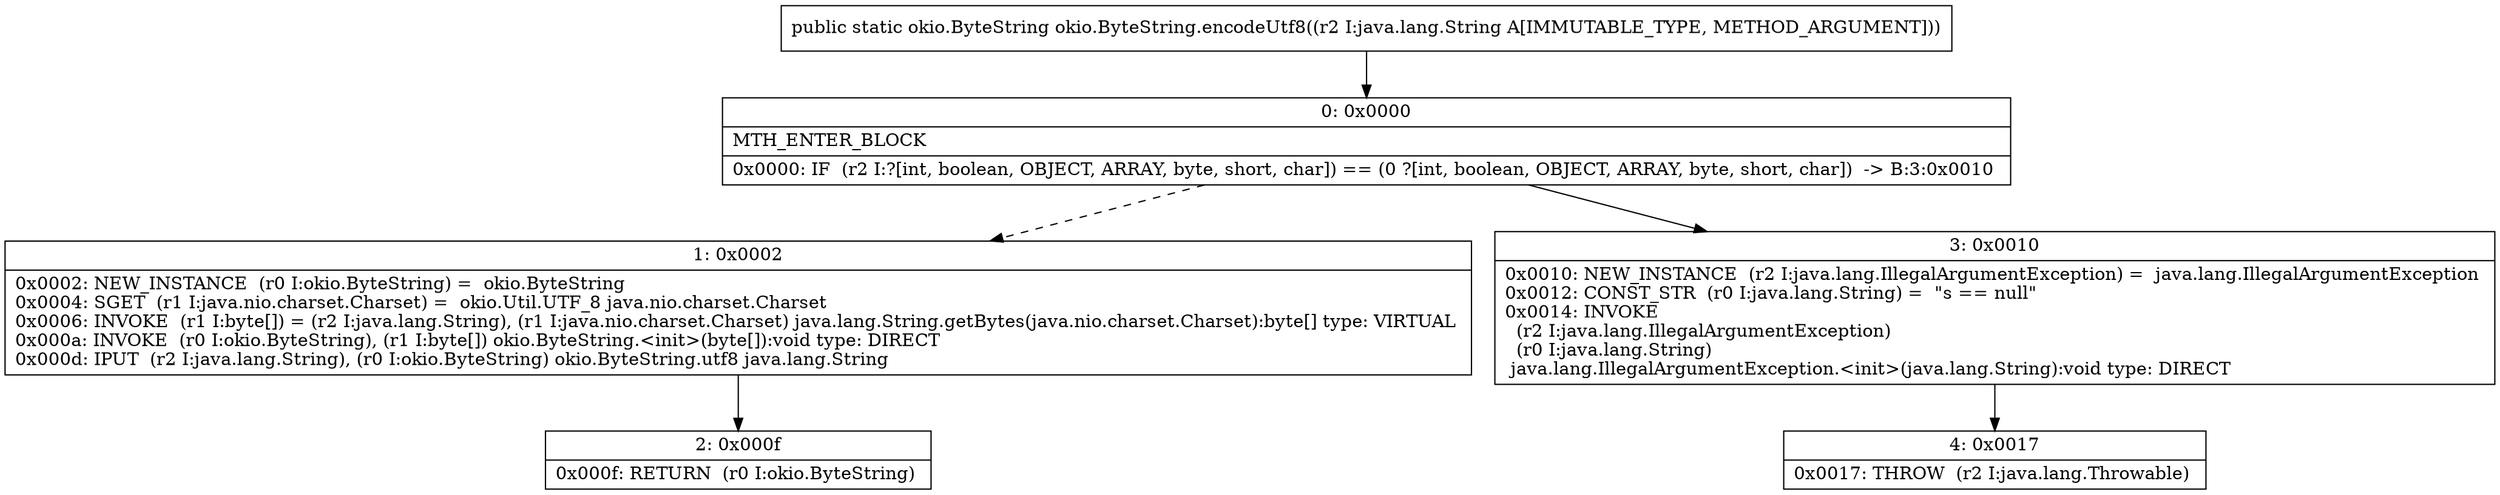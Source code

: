 digraph "CFG forokio.ByteString.encodeUtf8(Ljava\/lang\/String;)Lokio\/ByteString;" {
Node_0 [shape=record,label="{0\:\ 0x0000|MTH_ENTER_BLOCK\l|0x0000: IF  (r2 I:?[int, boolean, OBJECT, ARRAY, byte, short, char]) == (0 ?[int, boolean, OBJECT, ARRAY, byte, short, char])  \-\> B:3:0x0010 \l}"];
Node_1 [shape=record,label="{1\:\ 0x0002|0x0002: NEW_INSTANCE  (r0 I:okio.ByteString) =  okio.ByteString \l0x0004: SGET  (r1 I:java.nio.charset.Charset) =  okio.Util.UTF_8 java.nio.charset.Charset \l0x0006: INVOKE  (r1 I:byte[]) = (r2 I:java.lang.String), (r1 I:java.nio.charset.Charset) java.lang.String.getBytes(java.nio.charset.Charset):byte[] type: VIRTUAL \l0x000a: INVOKE  (r0 I:okio.ByteString), (r1 I:byte[]) okio.ByteString.\<init\>(byte[]):void type: DIRECT \l0x000d: IPUT  (r2 I:java.lang.String), (r0 I:okio.ByteString) okio.ByteString.utf8 java.lang.String \l}"];
Node_2 [shape=record,label="{2\:\ 0x000f|0x000f: RETURN  (r0 I:okio.ByteString) \l}"];
Node_3 [shape=record,label="{3\:\ 0x0010|0x0010: NEW_INSTANCE  (r2 I:java.lang.IllegalArgumentException) =  java.lang.IllegalArgumentException \l0x0012: CONST_STR  (r0 I:java.lang.String) =  \"s == null\" \l0x0014: INVOKE  \l  (r2 I:java.lang.IllegalArgumentException)\l  (r0 I:java.lang.String)\l java.lang.IllegalArgumentException.\<init\>(java.lang.String):void type: DIRECT \l}"];
Node_4 [shape=record,label="{4\:\ 0x0017|0x0017: THROW  (r2 I:java.lang.Throwable) \l}"];
MethodNode[shape=record,label="{public static okio.ByteString okio.ByteString.encodeUtf8((r2 I:java.lang.String A[IMMUTABLE_TYPE, METHOD_ARGUMENT])) }"];
MethodNode -> Node_0;
Node_0 -> Node_1[style=dashed];
Node_0 -> Node_3;
Node_1 -> Node_2;
Node_3 -> Node_4;
}

